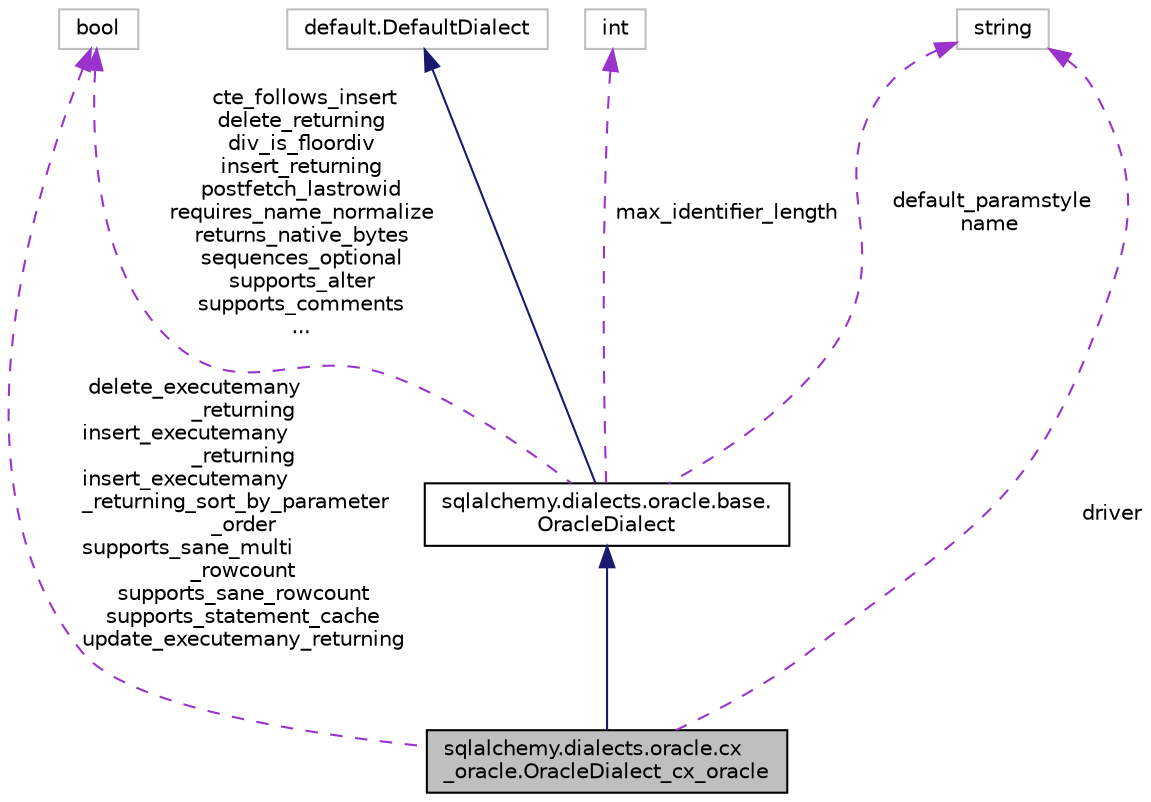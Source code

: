 digraph "sqlalchemy.dialects.oracle.cx_oracle.OracleDialect_cx_oracle"
{
 // LATEX_PDF_SIZE
  edge [fontname="Helvetica",fontsize="10",labelfontname="Helvetica",labelfontsize="10"];
  node [fontname="Helvetica",fontsize="10",shape=record];
  Node1 [label="sqlalchemy.dialects.oracle.cx\l_oracle.OracleDialect_cx_oracle",height=0.2,width=0.4,color="black", fillcolor="grey75", style="filled", fontcolor="black",tooltip=" "];
  Node2 -> Node1 [dir="back",color="midnightblue",fontsize="10",style="solid",fontname="Helvetica"];
  Node2 [label="sqlalchemy.dialects.oracle.base.\lOracleDialect",height=0.2,width=0.4,color="black", fillcolor="white", style="filled",URL="$classsqlalchemy_1_1dialects_1_1oracle_1_1base_1_1OracleDialect.html",tooltip=" "];
  Node3 -> Node2 [dir="back",color="midnightblue",fontsize="10",style="solid",fontname="Helvetica"];
  Node3 [label="default.DefaultDialect",height=0.2,width=0.4,color="grey75", fillcolor="white", style="filled",tooltip=" "];
  Node4 -> Node2 [dir="back",color="darkorchid3",fontsize="10",style="dashed",label=" cte_follows_insert\ndelete_returning\ndiv_is_floordiv\ninsert_returning\npostfetch_lastrowid\nrequires_name_normalize\nreturns_native_bytes\nsequences_optional\nsupports_alter\nsupports_comments\n..." ,fontname="Helvetica"];
  Node4 [label="bool",height=0.2,width=0.4,color="grey75", fillcolor="white", style="filled",tooltip=" "];
  Node5 -> Node2 [dir="back",color="darkorchid3",fontsize="10",style="dashed",label=" default_paramstyle\nname" ,fontname="Helvetica"];
  Node5 [label="string",height=0.2,width=0.4,color="grey75", fillcolor="white", style="filled",tooltip=" "];
  Node6 -> Node2 [dir="back",color="darkorchid3",fontsize="10",style="dashed",label=" max_identifier_length" ,fontname="Helvetica"];
  Node6 [label="int",height=0.2,width=0.4,color="grey75", fillcolor="white", style="filled",tooltip=" "];
  Node4 -> Node1 [dir="back",color="darkorchid3",fontsize="10",style="dashed",label=" delete_executemany\l_returning\ninsert_executemany\l_returning\ninsert_executemany\l_returning_sort_by_parameter\l_order\nsupports_sane_multi\l_rowcount\nsupports_sane_rowcount\nsupports_statement_cache\nupdate_executemany_returning" ,fontname="Helvetica"];
  Node5 -> Node1 [dir="back",color="darkorchid3",fontsize="10",style="dashed",label=" driver" ,fontname="Helvetica"];
}
